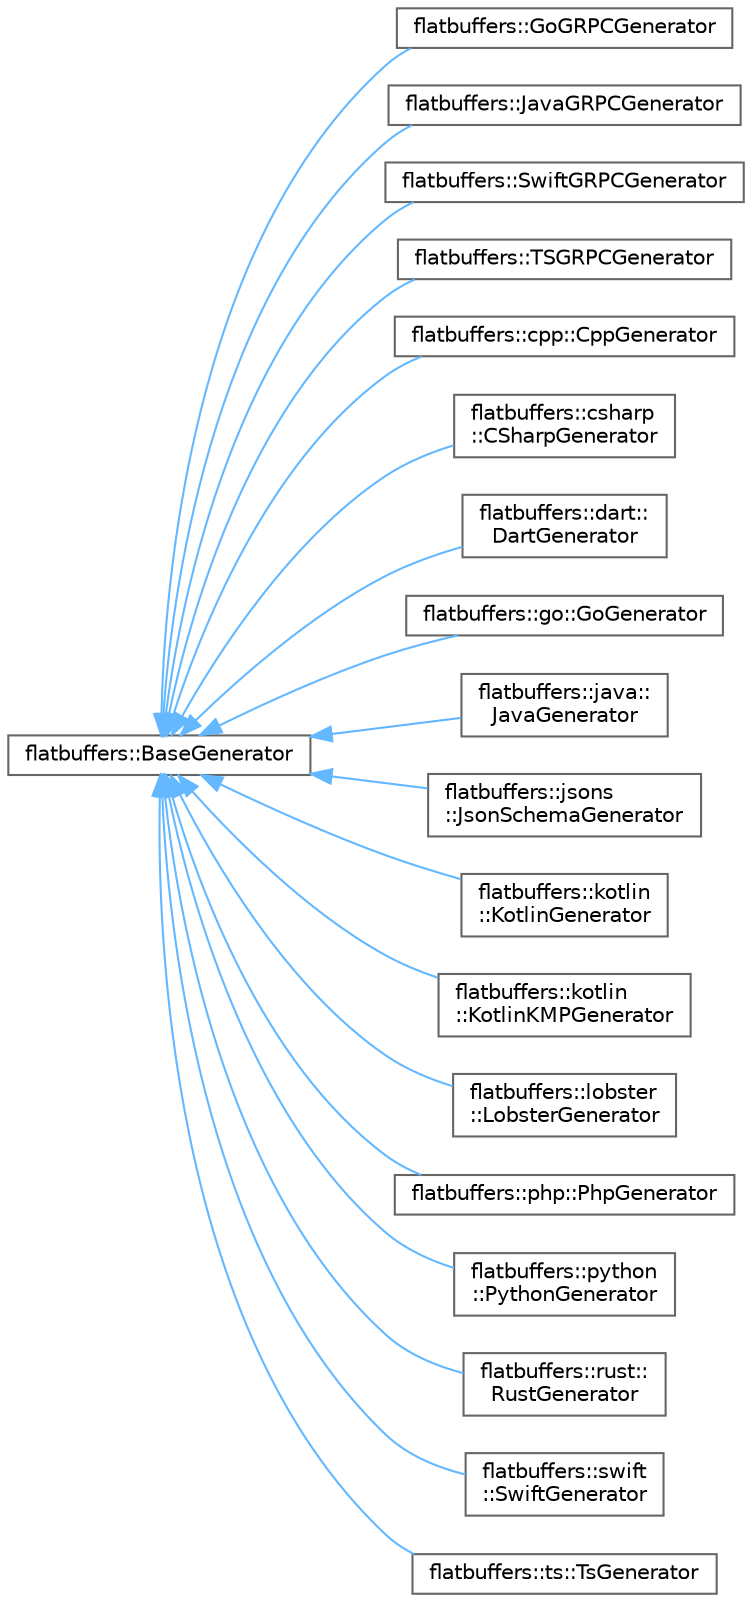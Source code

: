 digraph "Graphical Class Hierarchy"
{
 // LATEX_PDF_SIZE
  bgcolor="transparent";
  edge [fontname=Helvetica,fontsize=10,labelfontname=Helvetica,labelfontsize=10];
  node [fontname=Helvetica,fontsize=10,shape=box,height=0.2,width=0.4];
  rankdir="LR";
  Node0 [id="Node000000",label="flatbuffers::BaseGenerator",height=0.2,width=0.4,color="grey40", fillcolor="white", style="filled",URL="$classflatbuffers_1_1BaseGenerator.html",tooltip=" "];
  Node0 -> Node1 [id="edge45_Node000000_Node000001",dir="back",color="steelblue1",style="solid",tooltip=" "];
  Node1 [id="Node000001",label="flatbuffers::GoGRPCGenerator",height=0.2,width=0.4,color="grey40", fillcolor="white", style="filled",URL="$classflatbuffers_1_1GoGRPCGenerator.html",tooltip=" "];
  Node0 -> Node2 [id="edge46_Node000000_Node000002",dir="back",color="steelblue1",style="solid",tooltip=" "];
  Node2 [id="Node000002",label="flatbuffers::JavaGRPCGenerator",height=0.2,width=0.4,color="grey40", fillcolor="white", style="filled",URL="$classflatbuffers_1_1JavaGRPCGenerator.html",tooltip=" "];
  Node0 -> Node3 [id="edge47_Node000000_Node000003",dir="back",color="steelblue1",style="solid",tooltip=" "];
  Node3 [id="Node000003",label="flatbuffers::SwiftGRPCGenerator",height=0.2,width=0.4,color="grey40", fillcolor="white", style="filled",URL="$classflatbuffers_1_1SwiftGRPCGenerator.html",tooltip=" "];
  Node0 -> Node4 [id="edge48_Node000000_Node000004",dir="back",color="steelblue1",style="solid",tooltip=" "];
  Node4 [id="Node000004",label="flatbuffers::TSGRPCGenerator",height=0.2,width=0.4,color="grey40", fillcolor="white", style="filled",URL="$classflatbuffers_1_1TSGRPCGenerator.html",tooltip=" "];
  Node0 -> Node5 [id="edge49_Node000000_Node000005",dir="back",color="steelblue1",style="solid",tooltip=" "];
  Node5 [id="Node000005",label="flatbuffers::cpp::CppGenerator",height=0.2,width=0.4,color="grey40", fillcolor="white", style="filled",URL="$classflatbuffers_1_1cpp_1_1CppGenerator.html",tooltip=" "];
  Node0 -> Node6 [id="edge50_Node000000_Node000006",dir="back",color="steelblue1",style="solid",tooltip=" "];
  Node6 [id="Node000006",label="flatbuffers::csharp\l::CSharpGenerator",height=0.2,width=0.4,color="grey40", fillcolor="white", style="filled",URL="$classflatbuffers_1_1csharp_1_1CSharpGenerator.html",tooltip=" "];
  Node0 -> Node7 [id="edge51_Node000000_Node000007",dir="back",color="steelblue1",style="solid",tooltip=" "];
  Node7 [id="Node000007",label="flatbuffers::dart::\lDartGenerator",height=0.2,width=0.4,color="grey40", fillcolor="white", style="filled",URL="$classflatbuffers_1_1dart_1_1DartGenerator.html",tooltip=" "];
  Node0 -> Node8 [id="edge52_Node000000_Node000008",dir="back",color="steelblue1",style="solid",tooltip=" "];
  Node8 [id="Node000008",label="flatbuffers::go::GoGenerator",height=0.2,width=0.4,color="grey40", fillcolor="white", style="filled",URL="$classflatbuffers_1_1go_1_1GoGenerator.html",tooltip=" "];
  Node0 -> Node9 [id="edge53_Node000000_Node000009",dir="back",color="steelblue1",style="solid",tooltip=" "];
  Node9 [id="Node000009",label="flatbuffers::java::\lJavaGenerator",height=0.2,width=0.4,color="grey40", fillcolor="white", style="filled",URL="$classflatbuffers_1_1java_1_1JavaGenerator.html",tooltip=" "];
  Node0 -> Node10 [id="edge54_Node000000_Node000010",dir="back",color="steelblue1",style="solid",tooltip=" "];
  Node10 [id="Node000010",label="flatbuffers::jsons\l::JsonSchemaGenerator",height=0.2,width=0.4,color="grey40", fillcolor="white", style="filled",URL="$classflatbuffers_1_1jsons_1_1JsonSchemaGenerator.html",tooltip=" "];
  Node0 -> Node11 [id="edge55_Node000000_Node000011",dir="back",color="steelblue1",style="solid",tooltip=" "];
  Node11 [id="Node000011",label="flatbuffers::kotlin\l::KotlinGenerator",height=0.2,width=0.4,color="grey40", fillcolor="white", style="filled",URL="$classflatbuffers_1_1kotlin_1_1KotlinGenerator.html",tooltip=" "];
  Node0 -> Node12 [id="edge56_Node000000_Node000012",dir="back",color="steelblue1",style="solid",tooltip=" "];
  Node12 [id="Node000012",label="flatbuffers::kotlin\l::KotlinKMPGenerator",height=0.2,width=0.4,color="grey40", fillcolor="white", style="filled",URL="$classflatbuffers_1_1kotlin_1_1KotlinKMPGenerator.html",tooltip=" "];
  Node0 -> Node13 [id="edge57_Node000000_Node000013",dir="back",color="steelblue1",style="solid",tooltip=" "];
  Node13 [id="Node000013",label="flatbuffers::lobster\l::LobsterGenerator",height=0.2,width=0.4,color="grey40", fillcolor="white", style="filled",URL="$classflatbuffers_1_1lobster_1_1LobsterGenerator.html",tooltip=" "];
  Node0 -> Node14 [id="edge58_Node000000_Node000014",dir="back",color="steelblue1",style="solid",tooltip=" "];
  Node14 [id="Node000014",label="flatbuffers::php::PhpGenerator",height=0.2,width=0.4,color="grey40", fillcolor="white", style="filled",URL="$classflatbuffers_1_1php_1_1PhpGenerator.html",tooltip=" "];
  Node0 -> Node15 [id="edge59_Node000000_Node000015",dir="back",color="steelblue1",style="solid",tooltip=" "];
  Node15 [id="Node000015",label="flatbuffers::python\l::PythonGenerator",height=0.2,width=0.4,color="grey40", fillcolor="white", style="filled",URL="$classflatbuffers_1_1python_1_1PythonGenerator.html",tooltip=" "];
  Node0 -> Node16 [id="edge60_Node000000_Node000016",dir="back",color="steelblue1",style="solid",tooltip=" "];
  Node16 [id="Node000016",label="flatbuffers::rust::\lRustGenerator",height=0.2,width=0.4,color="grey40", fillcolor="white", style="filled",URL="$classflatbuffers_1_1rust_1_1RustGenerator.html",tooltip=" "];
  Node0 -> Node17 [id="edge61_Node000000_Node000017",dir="back",color="steelblue1",style="solid",tooltip=" "];
  Node17 [id="Node000017",label="flatbuffers::swift\l::SwiftGenerator",height=0.2,width=0.4,color="grey40", fillcolor="white", style="filled",URL="$classflatbuffers_1_1swift_1_1SwiftGenerator.html",tooltip=" "];
  Node0 -> Node18 [id="edge62_Node000000_Node000018",dir="back",color="steelblue1",style="solid",tooltip=" "];
  Node18 [id="Node000018",label="flatbuffers::ts::TsGenerator",height=0.2,width=0.4,color="grey40", fillcolor="white", style="filled",URL="$classflatbuffers_1_1ts_1_1TsGenerator.html",tooltip=" "];
}
